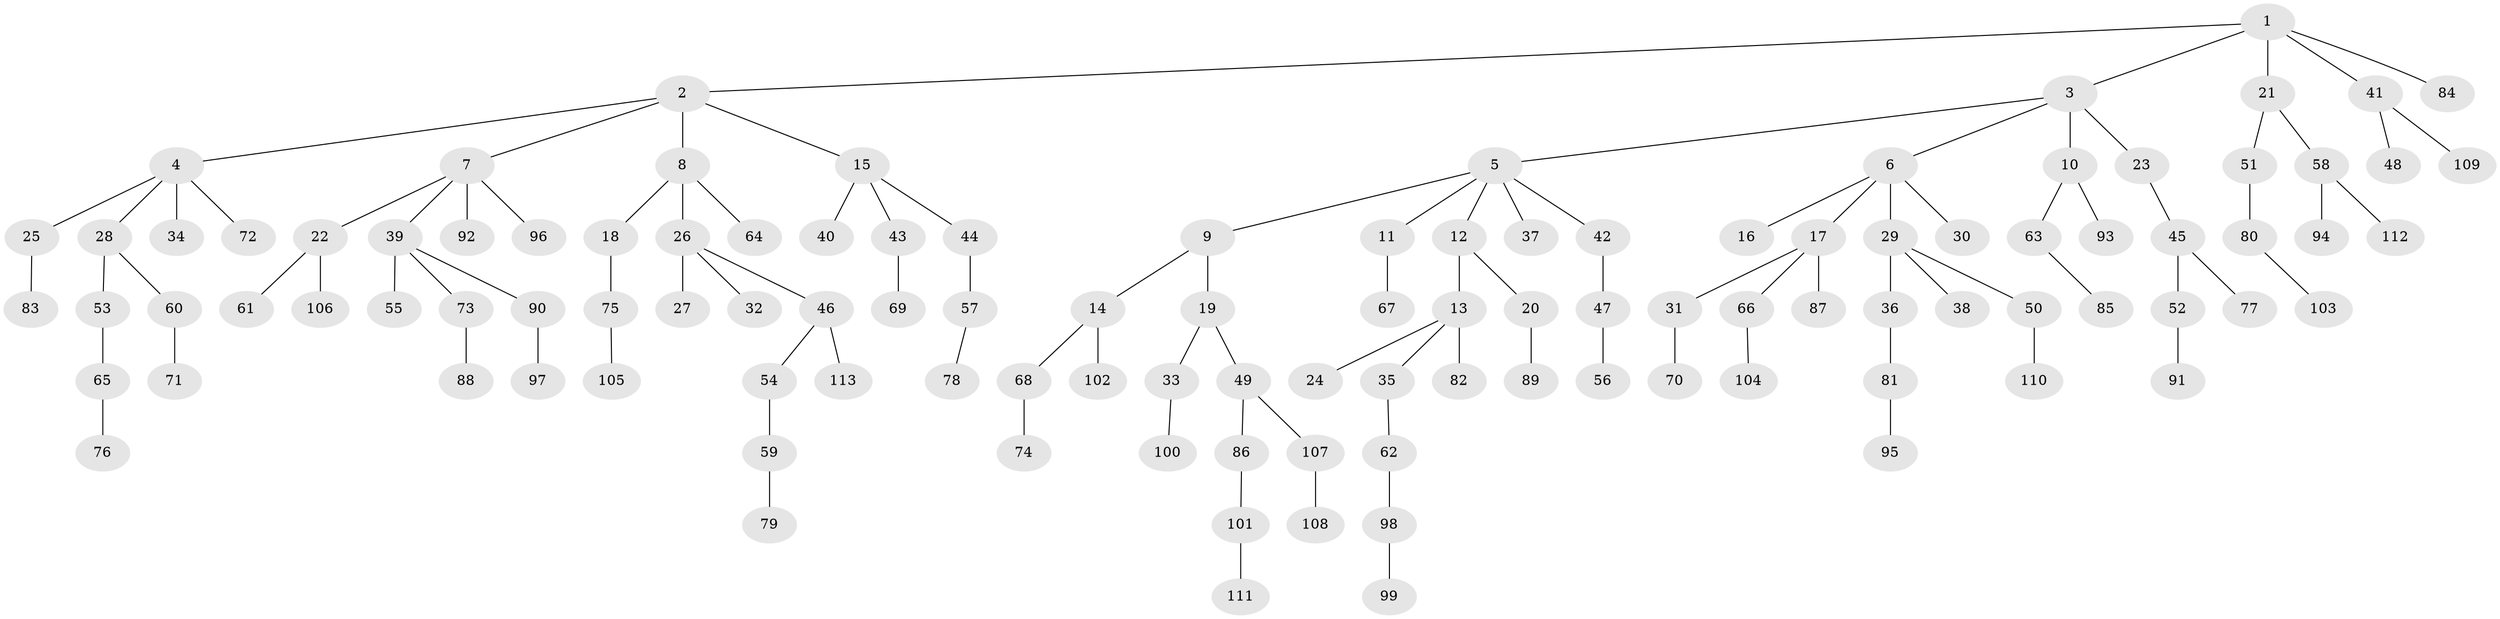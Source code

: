 // coarse degree distribution, {5: 0.043478260869565216, 3: 0.15217391304347827, 1: 0.5, 4: 0.08695652173913043, 2: 0.21739130434782608}
// Generated by graph-tools (version 1.1) at 2025/37/03/04/25 23:37:23]
// undirected, 113 vertices, 112 edges
graph export_dot {
  node [color=gray90,style=filled];
  1;
  2;
  3;
  4;
  5;
  6;
  7;
  8;
  9;
  10;
  11;
  12;
  13;
  14;
  15;
  16;
  17;
  18;
  19;
  20;
  21;
  22;
  23;
  24;
  25;
  26;
  27;
  28;
  29;
  30;
  31;
  32;
  33;
  34;
  35;
  36;
  37;
  38;
  39;
  40;
  41;
  42;
  43;
  44;
  45;
  46;
  47;
  48;
  49;
  50;
  51;
  52;
  53;
  54;
  55;
  56;
  57;
  58;
  59;
  60;
  61;
  62;
  63;
  64;
  65;
  66;
  67;
  68;
  69;
  70;
  71;
  72;
  73;
  74;
  75;
  76;
  77;
  78;
  79;
  80;
  81;
  82;
  83;
  84;
  85;
  86;
  87;
  88;
  89;
  90;
  91;
  92;
  93;
  94;
  95;
  96;
  97;
  98;
  99;
  100;
  101;
  102;
  103;
  104;
  105;
  106;
  107;
  108;
  109;
  110;
  111;
  112;
  113;
  1 -- 2;
  1 -- 3;
  1 -- 21;
  1 -- 41;
  1 -- 84;
  2 -- 4;
  2 -- 7;
  2 -- 8;
  2 -- 15;
  3 -- 5;
  3 -- 6;
  3 -- 10;
  3 -- 23;
  4 -- 25;
  4 -- 28;
  4 -- 34;
  4 -- 72;
  5 -- 9;
  5 -- 11;
  5 -- 12;
  5 -- 37;
  5 -- 42;
  6 -- 16;
  6 -- 17;
  6 -- 29;
  6 -- 30;
  7 -- 22;
  7 -- 39;
  7 -- 92;
  7 -- 96;
  8 -- 18;
  8 -- 26;
  8 -- 64;
  9 -- 14;
  9 -- 19;
  10 -- 63;
  10 -- 93;
  11 -- 67;
  12 -- 13;
  12 -- 20;
  13 -- 24;
  13 -- 35;
  13 -- 82;
  14 -- 68;
  14 -- 102;
  15 -- 40;
  15 -- 43;
  15 -- 44;
  17 -- 31;
  17 -- 66;
  17 -- 87;
  18 -- 75;
  19 -- 33;
  19 -- 49;
  20 -- 89;
  21 -- 51;
  21 -- 58;
  22 -- 61;
  22 -- 106;
  23 -- 45;
  25 -- 83;
  26 -- 27;
  26 -- 32;
  26 -- 46;
  28 -- 53;
  28 -- 60;
  29 -- 36;
  29 -- 38;
  29 -- 50;
  31 -- 70;
  33 -- 100;
  35 -- 62;
  36 -- 81;
  39 -- 55;
  39 -- 73;
  39 -- 90;
  41 -- 48;
  41 -- 109;
  42 -- 47;
  43 -- 69;
  44 -- 57;
  45 -- 52;
  45 -- 77;
  46 -- 54;
  46 -- 113;
  47 -- 56;
  49 -- 86;
  49 -- 107;
  50 -- 110;
  51 -- 80;
  52 -- 91;
  53 -- 65;
  54 -- 59;
  57 -- 78;
  58 -- 94;
  58 -- 112;
  59 -- 79;
  60 -- 71;
  62 -- 98;
  63 -- 85;
  65 -- 76;
  66 -- 104;
  68 -- 74;
  73 -- 88;
  75 -- 105;
  80 -- 103;
  81 -- 95;
  86 -- 101;
  90 -- 97;
  98 -- 99;
  101 -- 111;
  107 -- 108;
}
